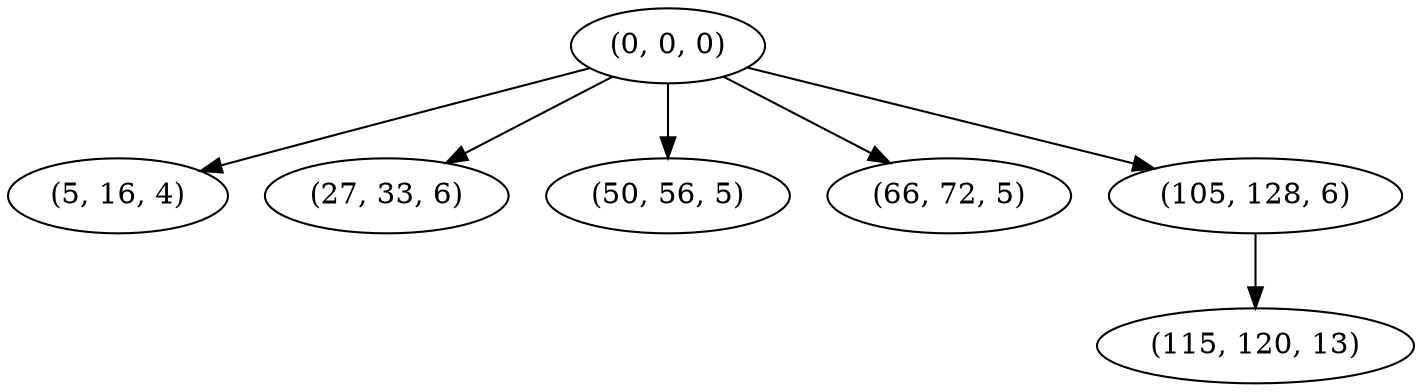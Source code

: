 digraph tree {
    "(0, 0, 0)";
    "(5, 16, 4)";
    "(27, 33, 6)";
    "(50, 56, 5)";
    "(66, 72, 5)";
    "(105, 128, 6)";
    "(115, 120, 13)";
    "(0, 0, 0)" -> "(5, 16, 4)";
    "(0, 0, 0)" -> "(27, 33, 6)";
    "(0, 0, 0)" -> "(50, 56, 5)";
    "(0, 0, 0)" -> "(66, 72, 5)";
    "(0, 0, 0)" -> "(105, 128, 6)";
    "(105, 128, 6)" -> "(115, 120, 13)";
}
